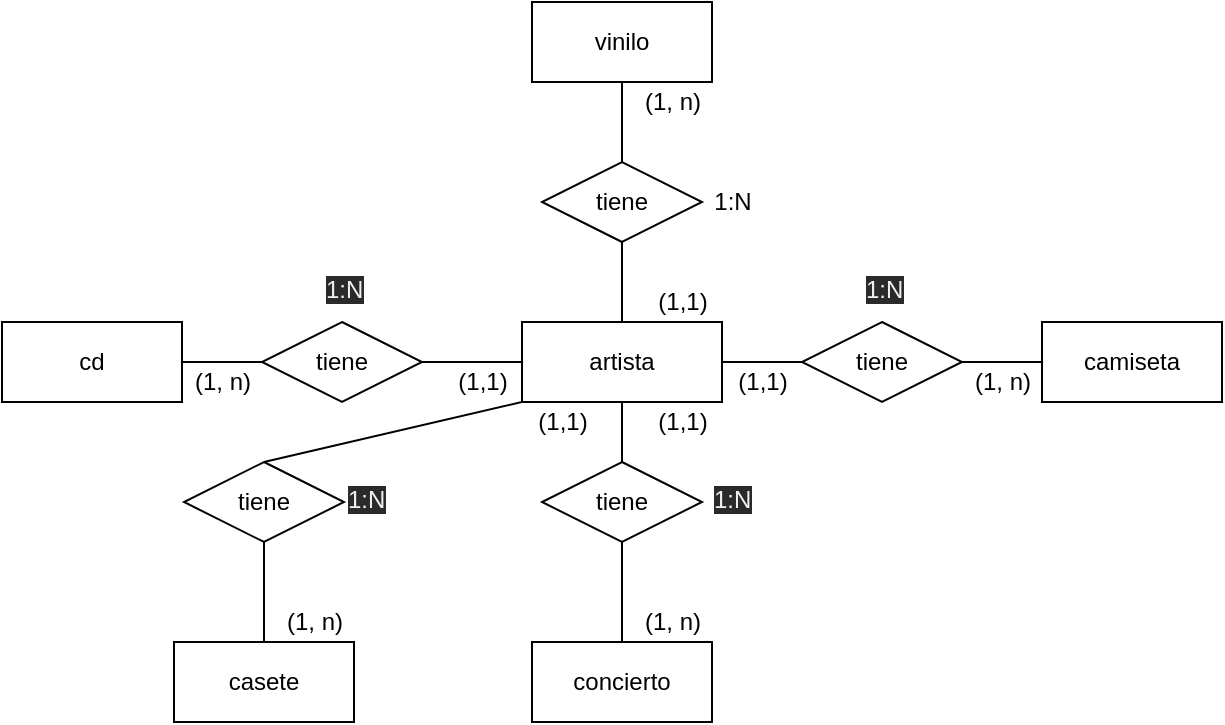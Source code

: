 <mxfile>
    <diagram id="DxF48LB_7RIlgujfN91x" name="Page-1">
        <mxGraphModel dx="1074" dy="790" grid="1" gridSize="10" guides="1" tooltips="1" connect="1" arrows="1" fold="1" page="1" pageScale="1" pageWidth="827" pageHeight="1169" math="0" shadow="0">
            <root>
                <mxCell id="0"/>
                <mxCell id="1" parent="0"/>
                <mxCell id="2" value="artista" style="rounded=0;whiteSpace=wrap;html=1;" parent="1" vertex="1">
                    <mxGeometry x="280" y="280" width="100" height="40" as="geometry"/>
                </mxCell>
                <mxCell id="5" value="camiseta" style="rounded=0;whiteSpace=wrap;html=1;" parent="1" vertex="1">
                    <mxGeometry x="540" y="280" width="90" height="40" as="geometry"/>
                </mxCell>
                <mxCell id="6" value="tiene" style="rhombus;whiteSpace=wrap;html=1;" parent="1" vertex="1">
                    <mxGeometry x="420" y="280" width="80" height="40" as="geometry"/>
                </mxCell>
                <mxCell id="9" value="" style="endArrow=none;html=1;exitX=1;exitY=0.5;exitDx=0;exitDy=0;entryX=0;entryY=0.5;entryDx=0;entryDy=0;" parent="1" source="2" target="6" edge="1">
                    <mxGeometry width="50" height="50" relative="1" as="geometry">
                        <mxPoint x="389" y="350" as="sourcePoint"/>
                        <mxPoint x="439" y="300" as="targetPoint"/>
                    </mxGeometry>
                </mxCell>
                <mxCell id="10" value="" style="endArrow=none;html=1;exitX=0;exitY=0.5;exitDx=0;exitDy=0;entryX=1;entryY=0.5;entryDx=0;entryDy=0;startArrow=none;" parent="1" source="5" target="6" edge="1">
                    <mxGeometry width="50" height="50" relative="1" as="geometry">
                        <mxPoint x="390" y="310" as="sourcePoint"/>
                        <mxPoint x="449" y="310" as="targetPoint"/>
                        <Array as="points"/>
                    </mxGeometry>
                </mxCell>
                <mxCell id="13" value="vinilo" style="rounded=0;whiteSpace=wrap;html=1;" parent="1" vertex="1">
                    <mxGeometry x="285" y="120" width="90" height="40" as="geometry"/>
                </mxCell>
                <mxCell id="14" value="tiene" style="rhombus;whiteSpace=wrap;html=1;direction=west;" parent="1" vertex="1">
                    <mxGeometry x="290" y="200" width="80" height="40" as="geometry"/>
                </mxCell>
                <mxCell id="15" value="" style="endArrow=none;html=1;exitX=0.5;exitY=0;exitDx=0;exitDy=0;entryX=0.5;entryY=0;entryDx=0;entryDy=0;" parent="1" source="2" target="14" edge="1">
                    <mxGeometry width="50" height="50" relative="1" as="geometry">
                        <mxPoint x="260" y="220" as="sourcePoint"/>
                        <mxPoint x="319" y="220" as="targetPoint"/>
                    </mxGeometry>
                </mxCell>
                <mxCell id="16" value="" style="endArrow=none;html=1;exitX=0.5;exitY=1;exitDx=0;exitDy=0;" parent="1" source="13" target="14" edge="1">
                    <mxGeometry width="50" height="50" relative="1" as="geometry">
                        <mxPoint x="270" y="230" as="sourcePoint"/>
                        <mxPoint x="329" y="230" as="targetPoint"/>
                        <Array as="points"/>
                    </mxGeometry>
                </mxCell>
                <mxCell id="17" value="concierto" style="rounded=0;whiteSpace=wrap;html=1;" parent="1" vertex="1">
                    <mxGeometry x="285" y="440" width="90" height="40" as="geometry"/>
                </mxCell>
                <mxCell id="18" value="tiene" style="rhombus;whiteSpace=wrap;html=1;" parent="1" vertex="1">
                    <mxGeometry x="290" y="350" width="80" height="40" as="geometry"/>
                </mxCell>
                <mxCell id="19" value="" style="endArrow=none;html=1;exitX=0.5;exitY=1;exitDx=0;exitDy=0;entryX=0.5;entryY=0;entryDx=0;entryDy=0;" parent="1" source="2" target="18" edge="1">
                    <mxGeometry width="50" height="50" relative="1" as="geometry">
                        <mxPoint x="220" y="340" as="sourcePoint"/>
                        <mxPoint x="289" y="410" as="targetPoint"/>
                    </mxGeometry>
                </mxCell>
                <mxCell id="20" value="" style="endArrow=none;html=1;exitX=0.5;exitY=0;exitDx=0;exitDy=0;entryX=0.5;entryY=1;entryDx=0;entryDy=0;" parent="1" source="17" target="18" edge="1">
                    <mxGeometry width="50" height="50" relative="1" as="geometry">
                        <mxPoint x="240" y="420" as="sourcePoint"/>
                        <mxPoint x="299" y="420" as="targetPoint"/>
                        <Array as="points"/>
                    </mxGeometry>
                </mxCell>
                <mxCell id="21" value="cd" style="rounded=0;whiteSpace=wrap;html=1;" parent="1" vertex="1">
                    <mxGeometry x="20" y="280" width="90" height="40" as="geometry"/>
                </mxCell>
                <mxCell id="22" value="tiene" style="rhombus;whiteSpace=wrap;html=1;" parent="1" vertex="1">
                    <mxGeometry x="150" y="280" width="80" height="40" as="geometry"/>
                </mxCell>
                <mxCell id="23" value="" style="endArrow=none;html=1;exitX=1;exitY=0.5;exitDx=0;exitDy=0;entryX=0;entryY=0.5;entryDx=0;entryDy=0;" parent="1" source="22" target="2" edge="1">
                    <mxGeometry width="50" height="50" relative="1" as="geometry">
                        <mxPoint x="120" y="330" as="sourcePoint"/>
                        <mxPoint x="240" y="310" as="targetPoint"/>
                    </mxGeometry>
                </mxCell>
                <mxCell id="24" value="" style="endArrow=none;html=1;entryX=0;entryY=0.5;entryDx=0;entryDy=0;exitX=1;exitY=0.5;exitDx=0;exitDy=0;" parent="1" source="21" target="22" edge="1">
                    <mxGeometry width="50" height="50" relative="1" as="geometry">
                        <mxPoint x="110" y="310" as="sourcePoint"/>
                        <mxPoint x="49" y="390" as="targetPoint"/>
                        <Array as="points"/>
                    </mxGeometry>
                </mxCell>
                <mxCell id="27" value="1:N" style="text;html=1;align=center;verticalAlign=middle;resizable=0;points=[];autosize=1;strokeColor=none;fillColor=none;" parent="1" vertex="1">
                    <mxGeometry x="370" y="210" width="30" height="20" as="geometry"/>
                </mxCell>
                <mxCell id="29" value="&lt;span style=&quot;color: rgb(240, 240, 240); font-family: helvetica; font-size: 12px; font-style: normal; font-weight: 400; letter-spacing: normal; text-align: center; text-indent: 0px; text-transform: none; word-spacing: 0px; background-color: rgb(42, 42, 42); display: inline; float: none;&quot;&gt;1:N&lt;/span&gt;" style="text;whiteSpace=wrap;html=1;" parent="1" vertex="1">
                    <mxGeometry x="374" y="355" width="40" height="30" as="geometry"/>
                </mxCell>
                <mxCell id="33" value="&lt;span style=&quot;color: rgb(240, 240, 240); font-family: helvetica; font-size: 12px; font-style: normal; font-weight: 400; letter-spacing: normal; text-align: center; text-indent: 0px; text-transform: none; word-spacing: 0px; background-color: rgb(42, 42, 42); display: inline; float: none;&quot;&gt;1:N&lt;/span&gt;" style="text;whiteSpace=wrap;html=1;" parent="1" vertex="1">
                    <mxGeometry x="450" y="250" width="40" height="30" as="geometry"/>
                </mxCell>
                <mxCell id="34" value="&lt;span style=&quot;color: rgb(240, 240, 240); font-family: helvetica; font-size: 12px; font-style: normal; font-weight: 400; letter-spacing: normal; text-align: center; text-indent: 0px; text-transform: none; word-spacing: 0px; background-color: rgb(42, 42, 42); display: inline; float: none;&quot;&gt;1:N&lt;/span&gt;" style="text;whiteSpace=wrap;html=1;" parent="1" vertex="1">
                    <mxGeometry x="180" y="250" width="40" height="30" as="geometry"/>
                </mxCell>
                <mxCell id="35" value="(1,1)" style="text;html=1;align=center;verticalAlign=middle;resizable=0;points=[];autosize=1;strokeColor=none;fillColor=none;" parent="1" vertex="1">
                    <mxGeometry x="380" y="300" width="40" height="20" as="geometry"/>
                </mxCell>
                <mxCell id="36" value="(1,1)" style="text;html=1;align=center;verticalAlign=middle;resizable=0;points=[];autosize=1;strokeColor=none;fillColor=none;" parent="1" vertex="1">
                    <mxGeometry x="240" y="300" width="40" height="20" as="geometry"/>
                </mxCell>
                <mxCell id="37" value="(1,1)" style="text;html=1;align=center;verticalAlign=middle;resizable=0;points=[];autosize=1;strokeColor=none;fillColor=none;" parent="1" vertex="1">
                    <mxGeometry x="340" y="260" width="40" height="20" as="geometry"/>
                </mxCell>
                <mxCell id="38" value="(1,1)" style="text;html=1;align=center;verticalAlign=middle;resizable=0;points=[];autosize=1;strokeColor=none;fillColor=none;" parent="1" vertex="1">
                    <mxGeometry x="340" y="320" width="40" height="20" as="geometry"/>
                </mxCell>
                <mxCell id="39" value="(1, n)" style="text;html=1;align=center;verticalAlign=middle;resizable=0;points=[];autosize=1;strokeColor=none;fillColor=none;" parent="1" vertex="1">
                    <mxGeometry x="500" y="300" width="40" height="20" as="geometry"/>
                </mxCell>
                <mxCell id="41" value="(1, n)" style="text;html=1;align=center;verticalAlign=middle;resizable=0;points=[];autosize=1;strokeColor=none;fillColor=none;" parent="1" vertex="1">
                    <mxGeometry x="335" y="420" width="40" height="20" as="geometry"/>
                </mxCell>
                <mxCell id="42" value="(1, n)" style="text;html=1;align=center;verticalAlign=middle;resizable=0;points=[];autosize=1;strokeColor=none;fillColor=none;" parent="1" vertex="1">
                    <mxGeometry x="110" y="300" width="40" height="20" as="geometry"/>
                </mxCell>
                <mxCell id="43" value="(1, n)" style="text;html=1;align=center;verticalAlign=middle;resizable=0;points=[];autosize=1;strokeColor=none;fillColor=none;" parent="1" vertex="1">
                    <mxGeometry x="335" y="160" width="40" height="20" as="geometry"/>
                </mxCell>
                <mxCell id="44" value="casete" style="rounded=0;whiteSpace=wrap;html=1;" parent="1" vertex="1">
                    <mxGeometry x="106" y="440" width="90" height="40" as="geometry"/>
                </mxCell>
                <mxCell id="45" value="tiene" style="rhombus;whiteSpace=wrap;html=1;" parent="1" vertex="1">
                    <mxGeometry x="111" y="350" width="80" height="40" as="geometry"/>
                </mxCell>
                <mxCell id="46" value="" style="endArrow=none;html=1;exitX=0;exitY=1;exitDx=0;exitDy=0;entryX=0.5;entryY=0;entryDx=0;entryDy=0;" parent="1" source="2" target="45" edge="1">
                    <mxGeometry width="50" height="50" relative="1" as="geometry">
                        <mxPoint x="146" y="370" as="sourcePoint"/>
                        <mxPoint x="105" y="460" as="targetPoint"/>
                    </mxGeometry>
                </mxCell>
                <mxCell id="47" value="" style="endArrow=none;html=1;exitX=0.5;exitY=0;exitDx=0;exitDy=0;entryX=0.5;entryY=1;entryDx=0;entryDy=0;" parent="1" source="44" target="45" edge="1">
                    <mxGeometry width="50" height="50" relative="1" as="geometry">
                        <mxPoint x="56" y="470" as="sourcePoint"/>
                        <mxPoint x="115" y="470" as="targetPoint"/>
                        <Array as="points"/>
                    </mxGeometry>
                </mxCell>
                <mxCell id="48" value="&lt;span style=&quot;color: rgb(240, 240, 240); font-family: helvetica; font-size: 12px; font-style: normal; font-weight: 400; letter-spacing: normal; text-align: center; text-indent: 0px; text-transform: none; word-spacing: 0px; background-color: rgb(42, 42, 42); display: inline; float: none;&quot;&gt;1:N&lt;/span&gt;" style="text;whiteSpace=wrap;html=1;" parent="1" vertex="1">
                    <mxGeometry x="191" y="355" width="40" height="30" as="geometry"/>
                </mxCell>
                <mxCell id="49" value="(1,1)" style="text;html=1;align=center;verticalAlign=middle;resizable=0;points=[];autosize=1;strokeColor=none;fillColor=none;" parent="1" vertex="1">
                    <mxGeometry x="280" y="320" width="40" height="20" as="geometry"/>
                </mxCell>
                <mxCell id="50" value="(1, n)" style="text;html=1;align=center;verticalAlign=middle;resizable=0;points=[];autosize=1;strokeColor=none;fillColor=none;" parent="1" vertex="1">
                    <mxGeometry x="156" y="420" width="40" height="20" as="geometry"/>
                </mxCell>
            </root>
        </mxGraphModel>
    </diagram>
</mxfile>